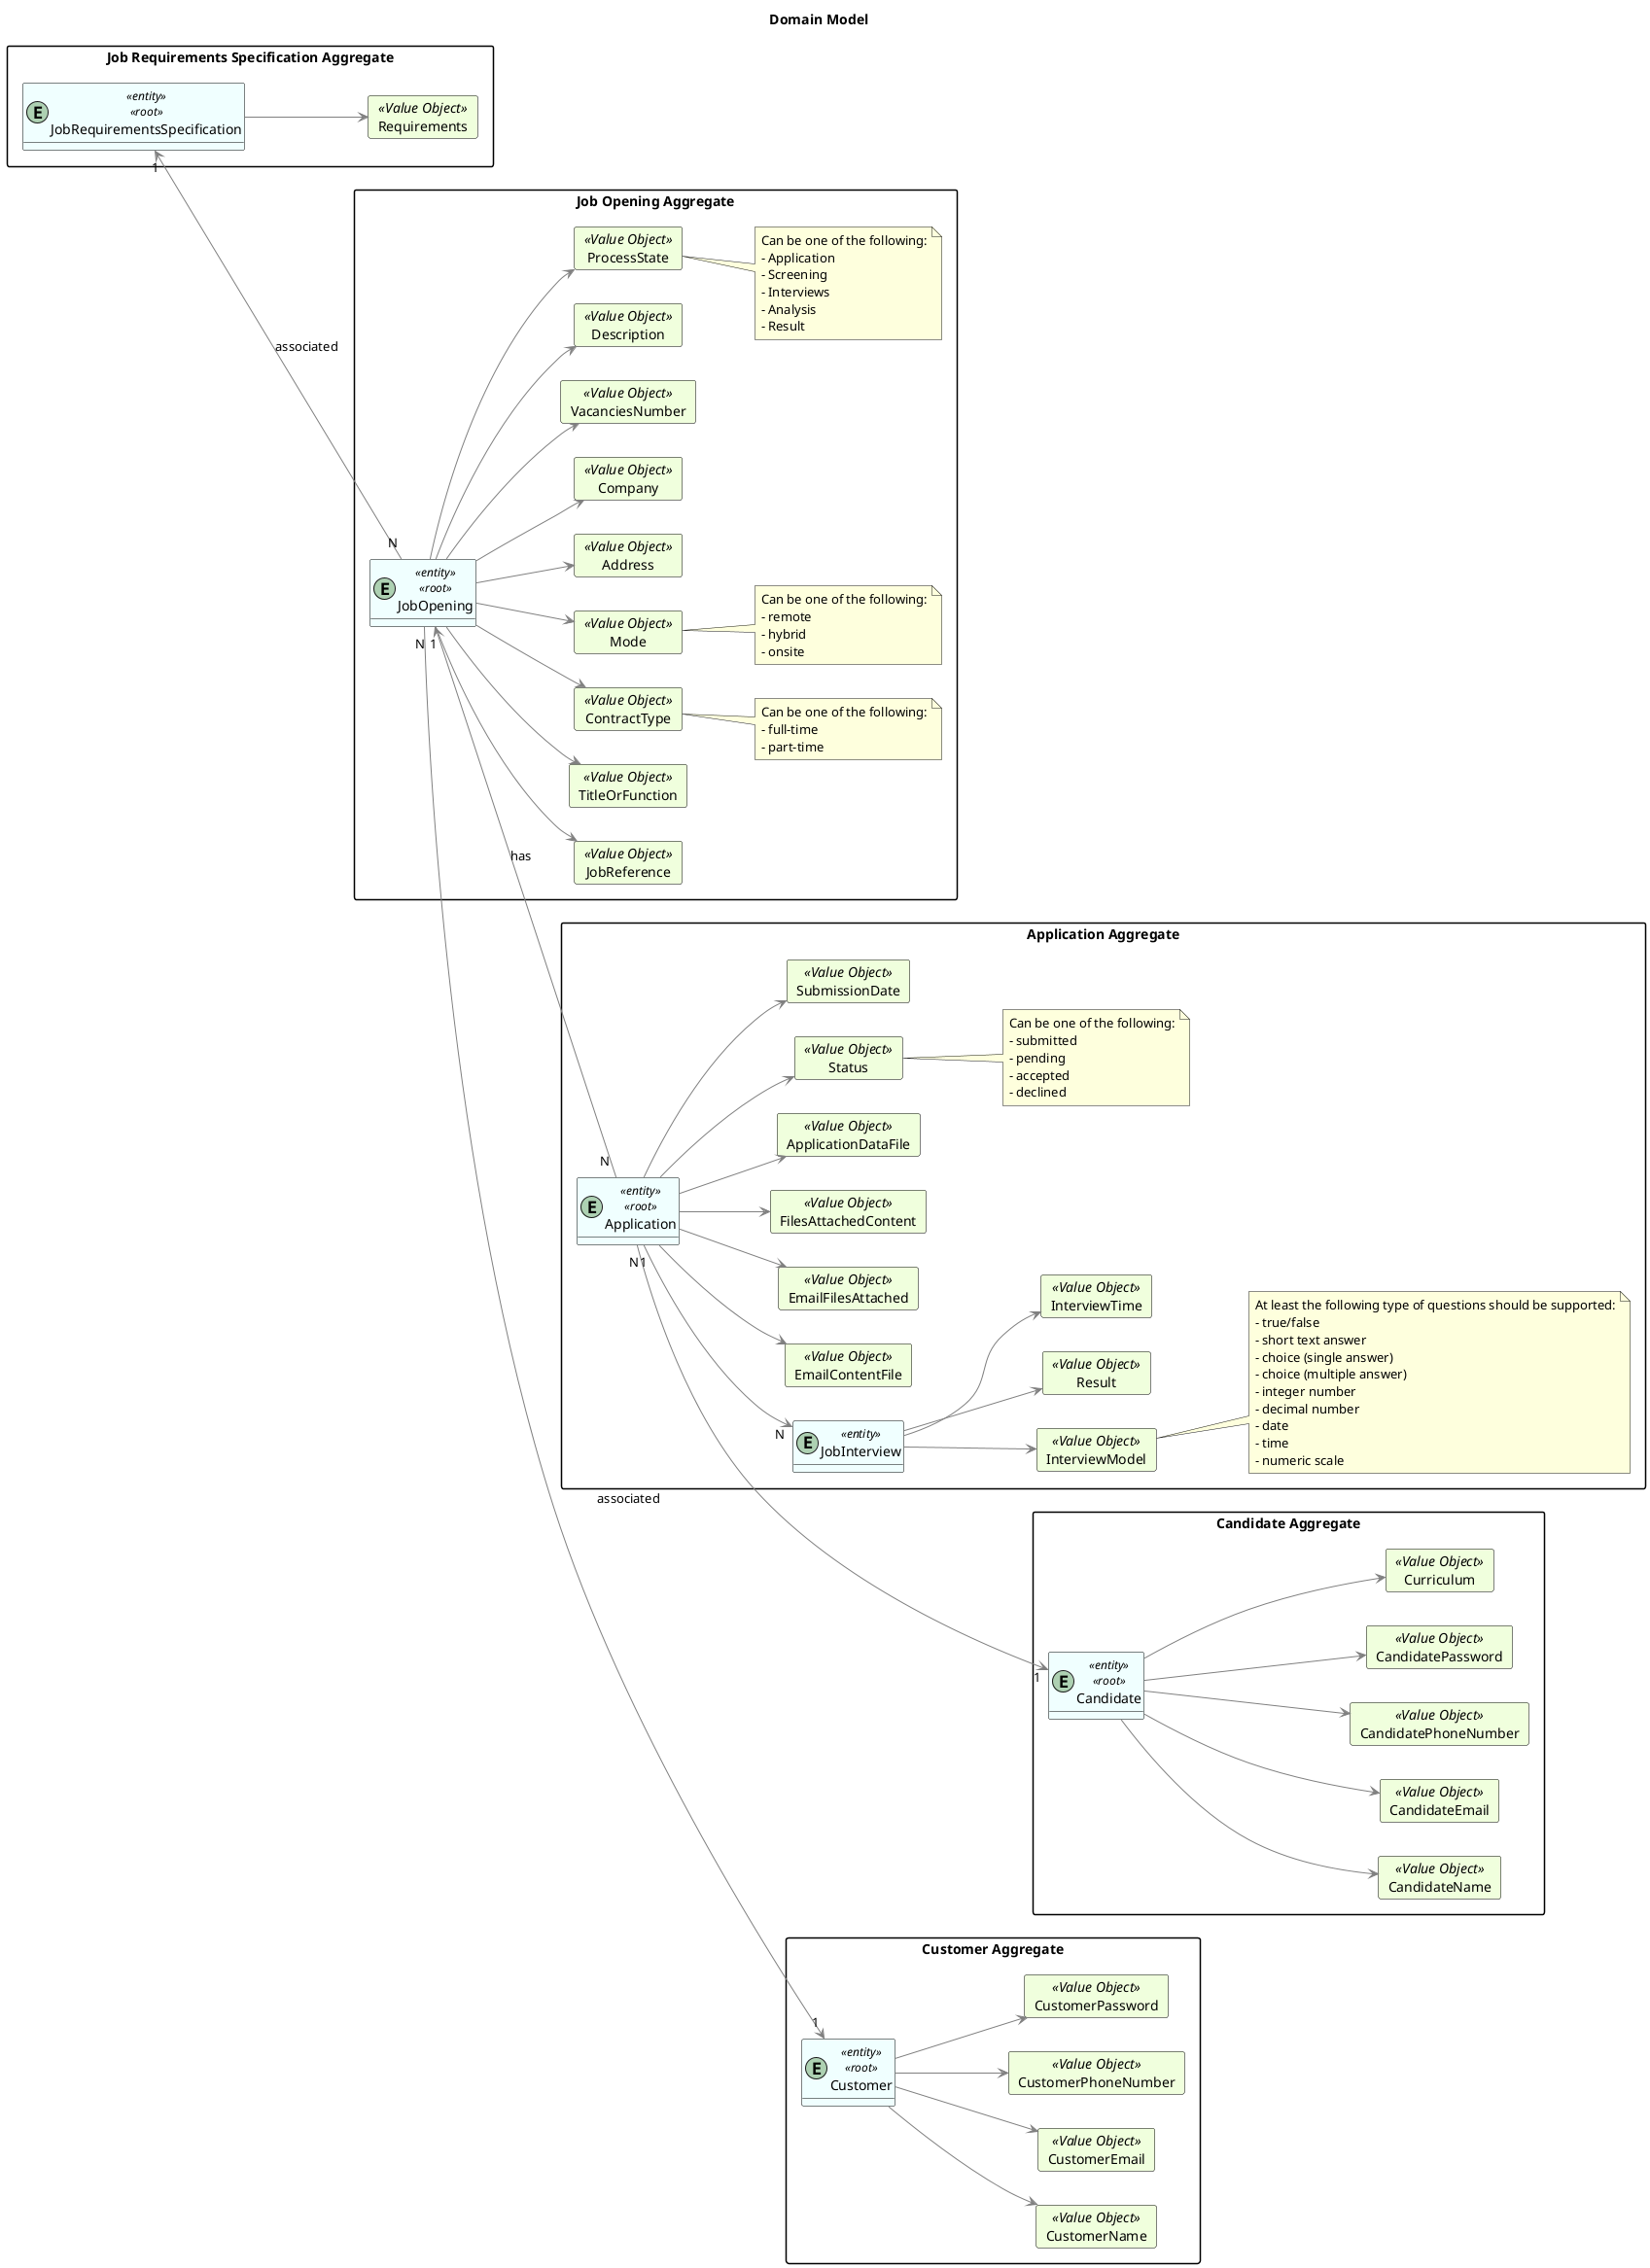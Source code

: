 @startuml
hide methods
left to right direction
'skinparam linetype ortho

Title "Domain Model"

skinparam class {
    LifeLineBorderColor DarkBlue
    LifeLineBackgroundColor APPLICATION
    BackgroundColor #F0FFFF
    ArrowColor grey
    BorderColor black
}

skinparam packageStyle rectangle

skinparam card {
    LifeLineBorderColor Green
    LifeLineBackgroundColor APPLICATION
    BackgroundColor #F0FFDD
    ArrowColor DarkGrey
    BorderColor Black
}


package "Customer Aggregate"{
entity Customer <<entity>><<root>>

    card CustomerName <<Value Object>> {
    }
    card CustomerEmail <<Value Object>> {
    }
    card CustomerPhoneNumber <<Value Object>> {
    }
    card CustomerPassword <<Value Object>> {
    }

        Customer --> CustomerEmail
        Customer --> CustomerName
        Customer --> CustomerPhoneNumber
        Customer --> CustomerPassword
}

package "Candidate Aggregate"{
entity Candidate <<entity>><<root>>

    card CandidateName <<Value Object>> {
    }
    card CandidateEmail <<Value Object>> {
    }
    card CandidatePhoneNumber <<Value Object>> {
    }
    card CandidatePassword <<Value Object>> {
    }
    card Curriculum <<Value Object>> {
    }

        Candidate --> CandidateEmail
        Candidate --> CandidateName
        Candidate --> CandidatePhoneNumber
        Candidate --> CandidatePassword
        Candidate --> Curriculum

}

package "Job Requirements Specification Aggregate"{
entity JobRequirementsSpecification <<entity>><<root>>

    card Requirements <<Value Object>>{
    }

        JobRequirementsSpecification --> Requirements

}

package "Job Opening Aggregate"{
entity JobOpening <<entity>><<root>>

    card JobReference <<Value Object>> {
    }
    card TitleOrFunction <<Value Object>> {
    }
    card ContractType <<Value Object>> {
    }
    card Mode <<Value Object>> {
    }
    card Address <<Value Object>> {
    }
    card Company <<Value Object>> {
    }
    card VacanciesNumber <<Value Object>> {
    }
    card Description <<Value Object>> {
    }
    card ProcessState <<Value Object>> {
    }

    JobOpening --> JobReference
    JobOpening --> TitleOrFunction
    JobOpening --> ContractType
    JobOpening --> Mode
    JobOpening --> Address
    JobOpening --> Company
    JobOpening --> VacanciesNumber
    JobOpening --> Description
    JobOpening --> ProcessState

    note right of ContractType
        Can be one of the following:
        - full-time
        - part-time
    end note

    note right of Mode
         Can be one of the following:
         - remote
         - hybrid
         - onsite
    end note
    note right of ProcessState
            Can be one of the following:
            - Application
            - Screening
            - Interviews
            - Analysis
            - Result
        end note
}

package "Application Aggregate"{
entity Application <<entity>><<root>>

    card EmailContentFile <<Value Object>> {
    }
    card EmailFilesAttached <<Value Object>>{
    }
    card FilesAttachedContent <<Value Object>>{
    }
    card ApplicationDataFile <<Value Object>>{
    }
    card Status <<Value Object>>{
    }
    card SubmissionDate <<Value Object>>{
    }

    Application --> EmailContentFile
    Application --> EmailFilesAttached
    Application --> FilesAttachedContent
    Application --> ApplicationDataFile
    Application --> Status
    Application --> SubmissionDate

    note right of Status
        Can be one of the following:
        - submitted
        - pending
        - accepted
        - declined
    end note

    entity JobInterview <<entity>>

        card InterviewModel <<Value Object>> {
        }
        card Result <<Value Object>> {
        }
        card InterviewTime <<Value Object>> {
        }

        JobInterview --> InterviewModel
        JobInterview --> Result
        JobInterview --> InterviewTime

    note right of InterviewModel
        At least the following type of questions should be supported:
        - true/false
        - short text answer
        - choice (single answer)
        - choice (multiple answer)
        - integer number
        - decimal number
        - date
        - time
        - numeric scale
    end note
}

    JobOpening "1" <-- "N " Application : has
    JobOpening "N" ---> "1" Customer : associated

    Application "N" ---> "1" Candidate
    Application "1" --> "N" JobInterview

    JobRequirementsSpecification "1" <-- "N" JobOpening : associated

@enduml